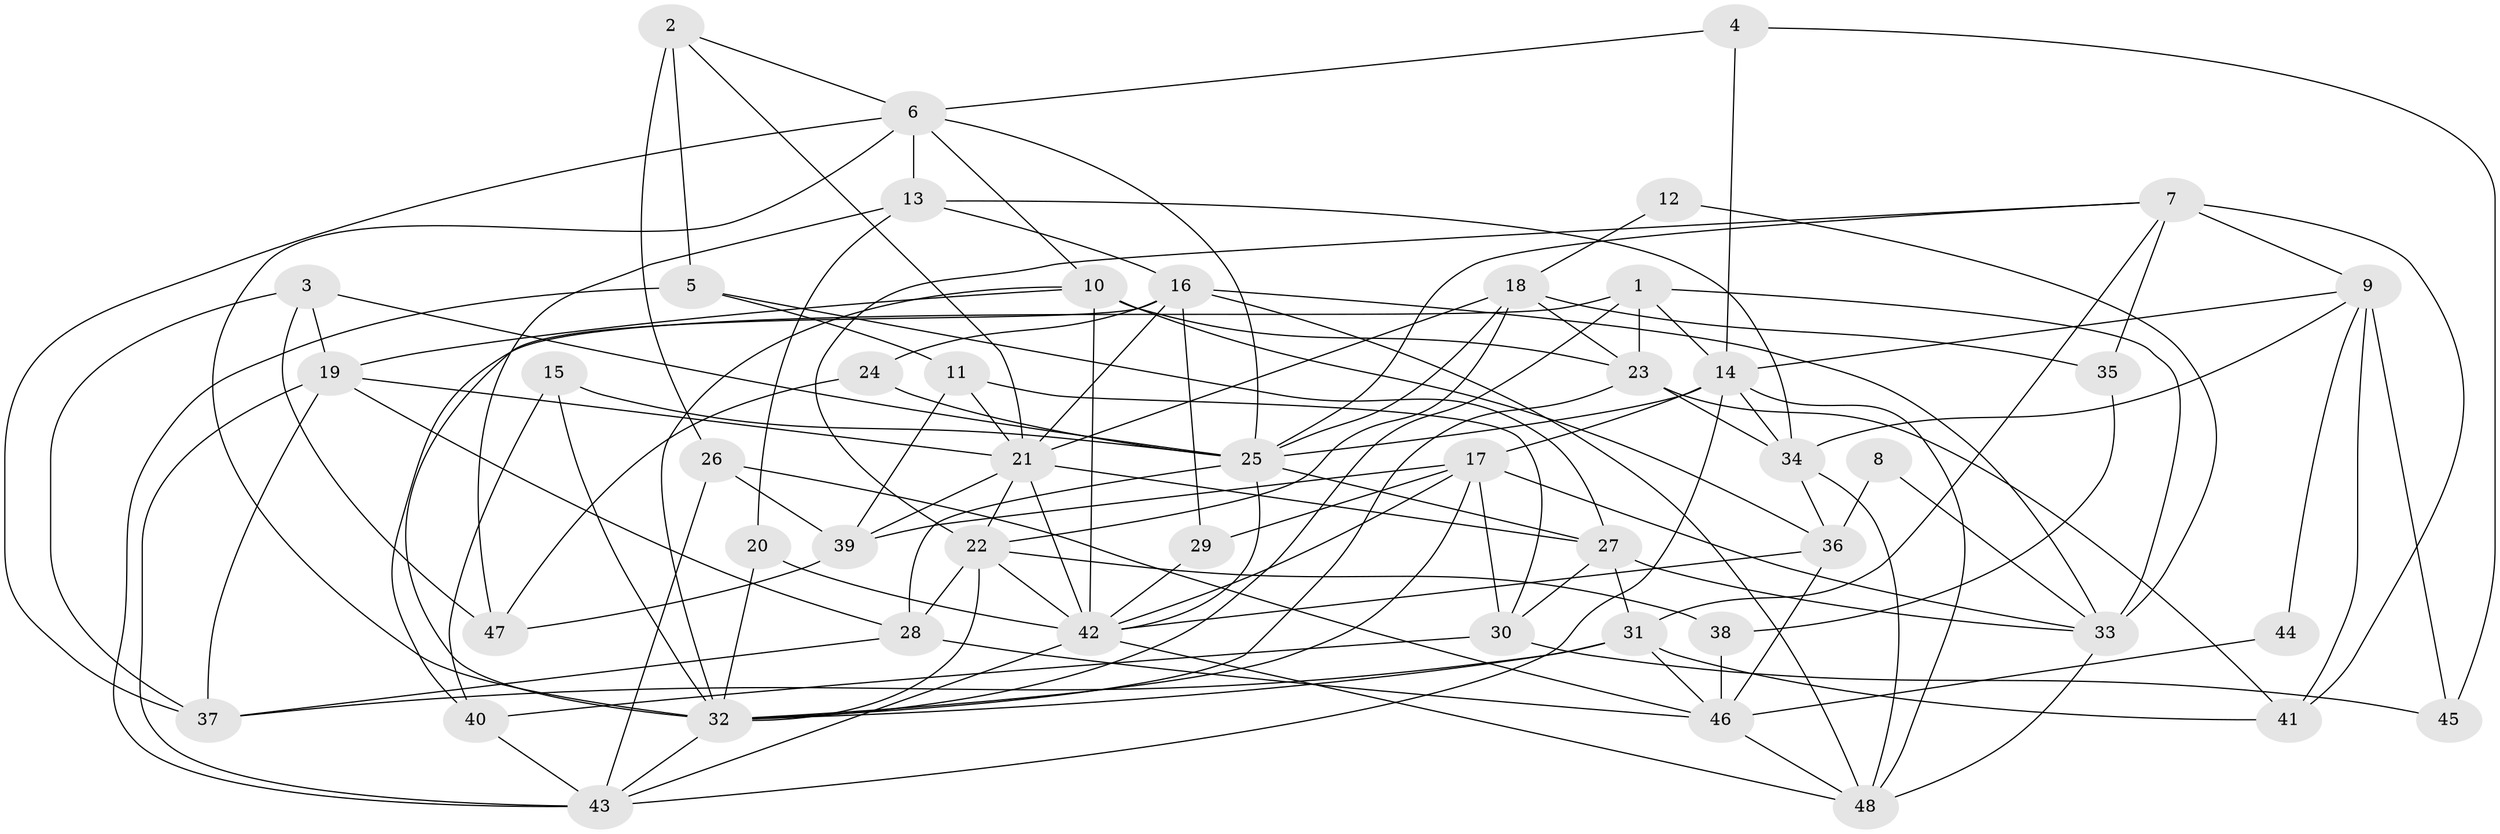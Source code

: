 // original degree distribution, {6: 0.11458333333333333, 3: 0.3125, 4: 0.22916666666666666, 5: 0.16666666666666666, 2: 0.125, 7: 0.041666666666666664, 8: 0.010416666666666666}
// Generated by graph-tools (version 1.1) at 2025/02/03/09/25 03:02:11]
// undirected, 48 vertices, 127 edges
graph export_dot {
graph [start="1"]
  node [color=gray90,style=filled];
  1;
  2;
  3;
  4;
  5;
  6;
  7;
  8;
  9;
  10;
  11;
  12;
  13;
  14;
  15;
  16;
  17;
  18;
  19;
  20;
  21;
  22;
  23;
  24;
  25;
  26;
  27;
  28;
  29;
  30;
  31;
  32;
  33;
  34;
  35;
  36;
  37;
  38;
  39;
  40;
  41;
  42;
  43;
  44;
  45;
  46;
  47;
  48;
  1 -- 14 [weight=1.0];
  1 -- 23 [weight=1.0];
  1 -- 32 [weight=1.0];
  1 -- 33 [weight=1.0];
  1 -- 40 [weight=1.0];
  2 -- 5 [weight=2.0];
  2 -- 6 [weight=1.0];
  2 -- 21 [weight=1.0];
  2 -- 26 [weight=1.0];
  3 -- 19 [weight=1.0];
  3 -- 25 [weight=1.0];
  3 -- 37 [weight=1.0];
  3 -- 47 [weight=1.0];
  4 -- 6 [weight=1.0];
  4 -- 14 [weight=1.0];
  4 -- 45 [weight=1.0];
  5 -- 11 [weight=1.0];
  5 -- 27 [weight=1.0];
  5 -- 43 [weight=1.0];
  6 -- 10 [weight=1.0];
  6 -- 13 [weight=2.0];
  6 -- 25 [weight=2.0];
  6 -- 32 [weight=2.0];
  6 -- 37 [weight=1.0];
  7 -- 9 [weight=1.0];
  7 -- 22 [weight=1.0];
  7 -- 25 [weight=1.0];
  7 -- 31 [weight=1.0];
  7 -- 35 [weight=1.0];
  7 -- 41 [weight=1.0];
  8 -- 33 [weight=1.0];
  8 -- 36 [weight=1.0];
  9 -- 14 [weight=1.0];
  9 -- 34 [weight=1.0];
  9 -- 41 [weight=1.0];
  9 -- 44 [weight=1.0];
  9 -- 45 [weight=1.0];
  10 -- 19 [weight=1.0];
  10 -- 23 [weight=1.0];
  10 -- 32 [weight=1.0];
  10 -- 36 [weight=1.0];
  10 -- 42 [weight=2.0];
  11 -- 21 [weight=1.0];
  11 -- 30 [weight=1.0];
  11 -- 39 [weight=1.0];
  12 -- 18 [weight=1.0];
  12 -- 33 [weight=2.0];
  13 -- 16 [weight=1.0];
  13 -- 20 [weight=1.0];
  13 -- 34 [weight=1.0];
  13 -- 47 [weight=1.0];
  14 -- 17 [weight=1.0];
  14 -- 25 [weight=1.0];
  14 -- 34 [weight=1.0];
  14 -- 43 [weight=1.0];
  14 -- 48 [weight=1.0];
  15 -- 25 [weight=1.0];
  15 -- 32 [weight=1.0];
  15 -- 40 [weight=1.0];
  16 -- 21 [weight=1.0];
  16 -- 24 [weight=1.0];
  16 -- 29 [weight=1.0];
  16 -- 32 [weight=1.0];
  16 -- 33 [weight=1.0];
  16 -- 48 [weight=1.0];
  17 -- 29 [weight=1.0];
  17 -- 30 [weight=1.0];
  17 -- 32 [weight=1.0];
  17 -- 33 [weight=1.0];
  17 -- 39 [weight=1.0];
  17 -- 42 [weight=1.0];
  18 -- 21 [weight=1.0];
  18 -- 22 [weight=1.0];
  18 -- 23 [weight=1.0];
  18 -- 25 [weight=1.0];
  18 -- 35 [weight=1.0];
  19 -- 21 [weight=1.0];
  19 -- 28 [weight=1.0];
  19 -- 37 [weight=1.0];
  19 -- 43 [weight=1.0];
  20 -- 32 [weight=1.0];
  20 -- 42 [weight=2.0];
  21 -- 22 [weight=1.0];
  21 -- 27 [weight=1.0];
  21 -- 39 [weight=1.0];
  21 -- 42 [weight=1.0];
  22 -- 28 [weight=1.0];
  22 -- 32 [weight=1.0];
  22 -- 38 [weight=1.0];
  22 -- 42 [weight=2.0];
  23 -- 32 [weight=1.0];
  23 -- 34 [weight=1.0];
  23 -- 41 [weight=1.0];
  24 -- 25 [weight=1.0];
  24 -- 47 [weight=1.0];
  25 -- 27 [weight=1.0];
  25 -- 28 [weight=1.0];
  25 -- 42 [weight=1.0];
  26 -- 39 [weight=1.0];
  26 -- 43 [weight=1.0];
  26 -- 46 [weight=3.0];
  27 -- 30 [weight=1.0];
  27 -- 31 [weight=1.0];
  27 -- 33 [weight=1.0];
  28 -- 37 [weight=1.0];
  28 -- 46 [weight=1.0];
  29 -- 42 [weight=3.0];
  30 -- 40 [weight=1.0];
  30 -- 45 [weight=1.0];
  31 -- 32 [weight=1.0];
  31 -- 37 [weight=1.0];
  31 -- 41 [weight=1.0];
  31 -- 46 [weight=1.0];
  32 -- 43 [weight=1.0];
  33 -- 48 [weight=1.0];
  34 -- 36 [weight=1.0];
  34 -- 48 [weight=1.0];
  35 -- 38 [weight=1.0];
  36 -- 42 [weight=1.0];
  36 -- 46 [weight=2.0];
  38 -- 46 [weight=2.0];
  39 -- 47 [weight=1.0];
  40 -- 43 [weight=1.0];
  42 -- 43 [weight=1.0];
  42 -- 48 [weight=1.0];
  44 -- 46 [weight=2.0];
  46 -- 48 [weight=1.0];
}
